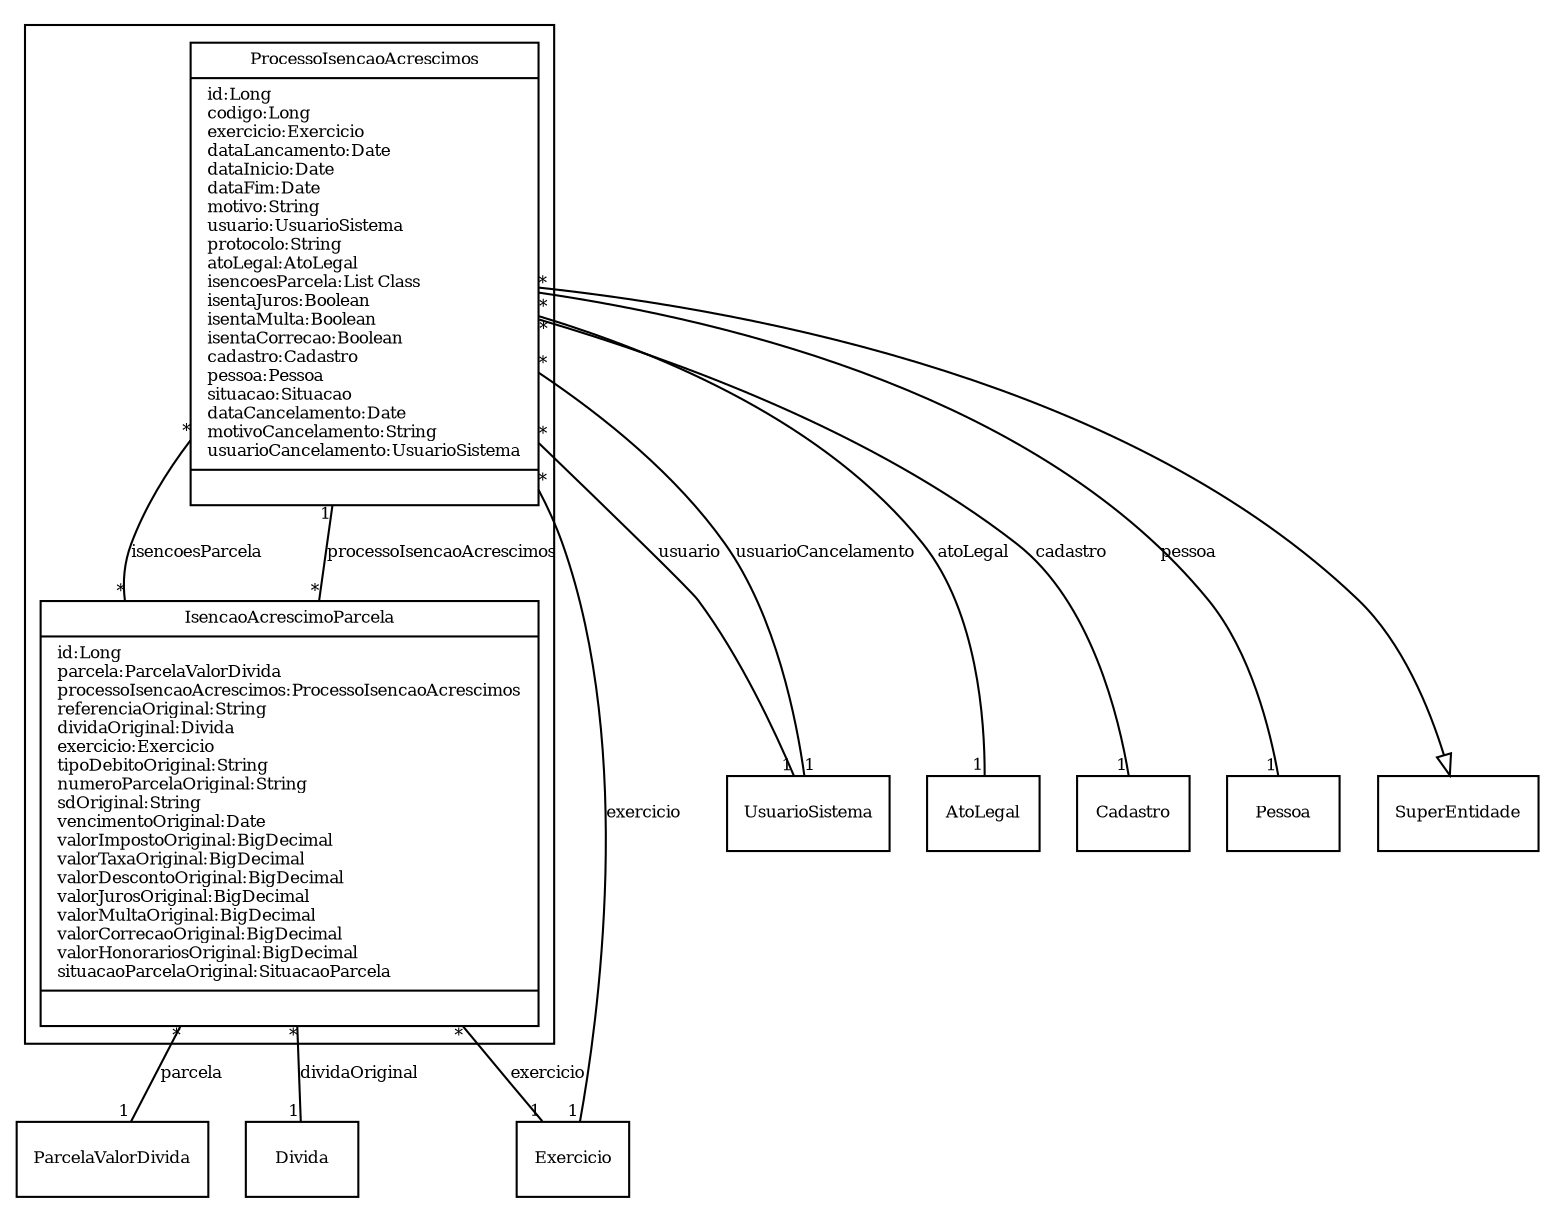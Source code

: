 digraph G{
fontname = "Times-Roman"
fontsize = 8

node [
        fontname = "Times-Roman"
        fontsize = 8
        shape = "record"
]

edge [
        fontname = "Times-Roman"
        fontsize = 8
]

subgraph clusterPROCESSO_DE_DEDUCAO_DE_ACRESCIMOS
{
ProcessoIsencaoAcrescimos [label = "{ProcessoIsencaoAcrescimos|id:Long\lcodigo:Long\lexercicio:Exercicio\ldataLancamento:Date\ldataInicio:Date\ldataFim:Date\lmotivo:String\lusuario:UsuarioSistema\lprotocolo:String\latoLegal:AtoLegal\lisencoesParcela:List Class\lisentaJuros:Boolean\lisentaMulta:Boolean\lisentaCorrecao:Boolean\lcadastro:Cadastro\lpessoa:Pessoa\lsituacao:Situacao\ldataCancelamento:Date\lmotivoCancelamento:String\lusuarioCancelamento:UsuarioSistema\l|\l}"]
IsencaoAcrescimoParcela [label = "{IsencaoAcrescimoParcela|id:Long\lparcela:ParcelaValorDivida\lprocessoIsencaoAcrescimos:ProcessoIsencaoAcrescimos\lreferenciaOriginal:String\ldividaOriginal:Divida\lexercicio:Exercicio\ltipoDebitoOriginal:String\lnumeroParcelaOriginal:String\lsdOriginal:String\lvencimentoOriginal:Date\lvalorImpostoOriginal:BigDecimal\lvalorTaxaOriginal:BigDecimal\lvalorDescontoOriginal:BigDecimal\lvalorJurosOriginal:BigDecimal\lvalorMultaOriginal:BigDecimal\lvalorCorrecaoOriginal:BigDecimal\lvalorHonorariosOriginal:BigDecimal\lsituacaoParcelaOriginal:SituacaoParcela\l|\l}"]
}
edge [arrowhead = "none" headlabel = "1" taillabel = "*"] ProcessoIsencaoAcrescimos -> Exercicio [label = "exercicio"]
edge [arrowhead = "none" headlabel = "1" taillabel = "*"] ProcessoIsencaoAcrescimos -> UsuarioSistema [label = "usuario"]
edge [arrowhead = "none" headlabel = "1" taillabel = "*"] ProcessoIsencaoAcrescimos -> AtoLegal [label = "atoLegal"]
edge [arrowhead = "none" headlabel = "*" taillabel = "*"] ProcessoIsencaoAcrescimos -> IsencaoAcrescimoParcela [label = "isencoesParcela"]
edge [arrowhead = "none" headlabel = "1" taillabel = "*"] ProcessoIsencaoAcrescimos -> Cadastro [label = "cadastro"]
edge [arrowhead = "none" headlabel = "1" taillabel = "*"] ProcessoIsencaoAcrescimos -> Pessoa [label = "pessoa"]
edge [arrowhead = "none" headlabel = "1" taillabel = "*"] ProcessoIsencaoAcrescimos -> UsuarioSistema [label = "usuarioCancelamento"]
edge [ arrowhead = "empty" headlabel = "" taillabel = ""] ProcessoIsencaoAcrescimos -> SuperEntidade
edge [arrowhead = "none" headlabel = "1" taillabel = "*"] IsencaoAcrescimoParcela -> ParcelaValorDivida [label = "parcela"]
edge [arrowhead = "none" headlabel = "1" taillabel = "*"] IsencaoAcrescimoParcela -> ProcessoIsencaoAcrescimos [label = "processoIsencaoAcrescimos"]
edge [arrowhead = "none" headlabel = "1" taillabel = "*"] IsencaoAcrescimoParcela -> Divida [label = "dividaOriginal"]
edge [arrowhead = "none" headlabel = "1" taillabel = "*"] IsencaoAcrescimoParcela -> Exercicio [label = "exercicio"]
}
